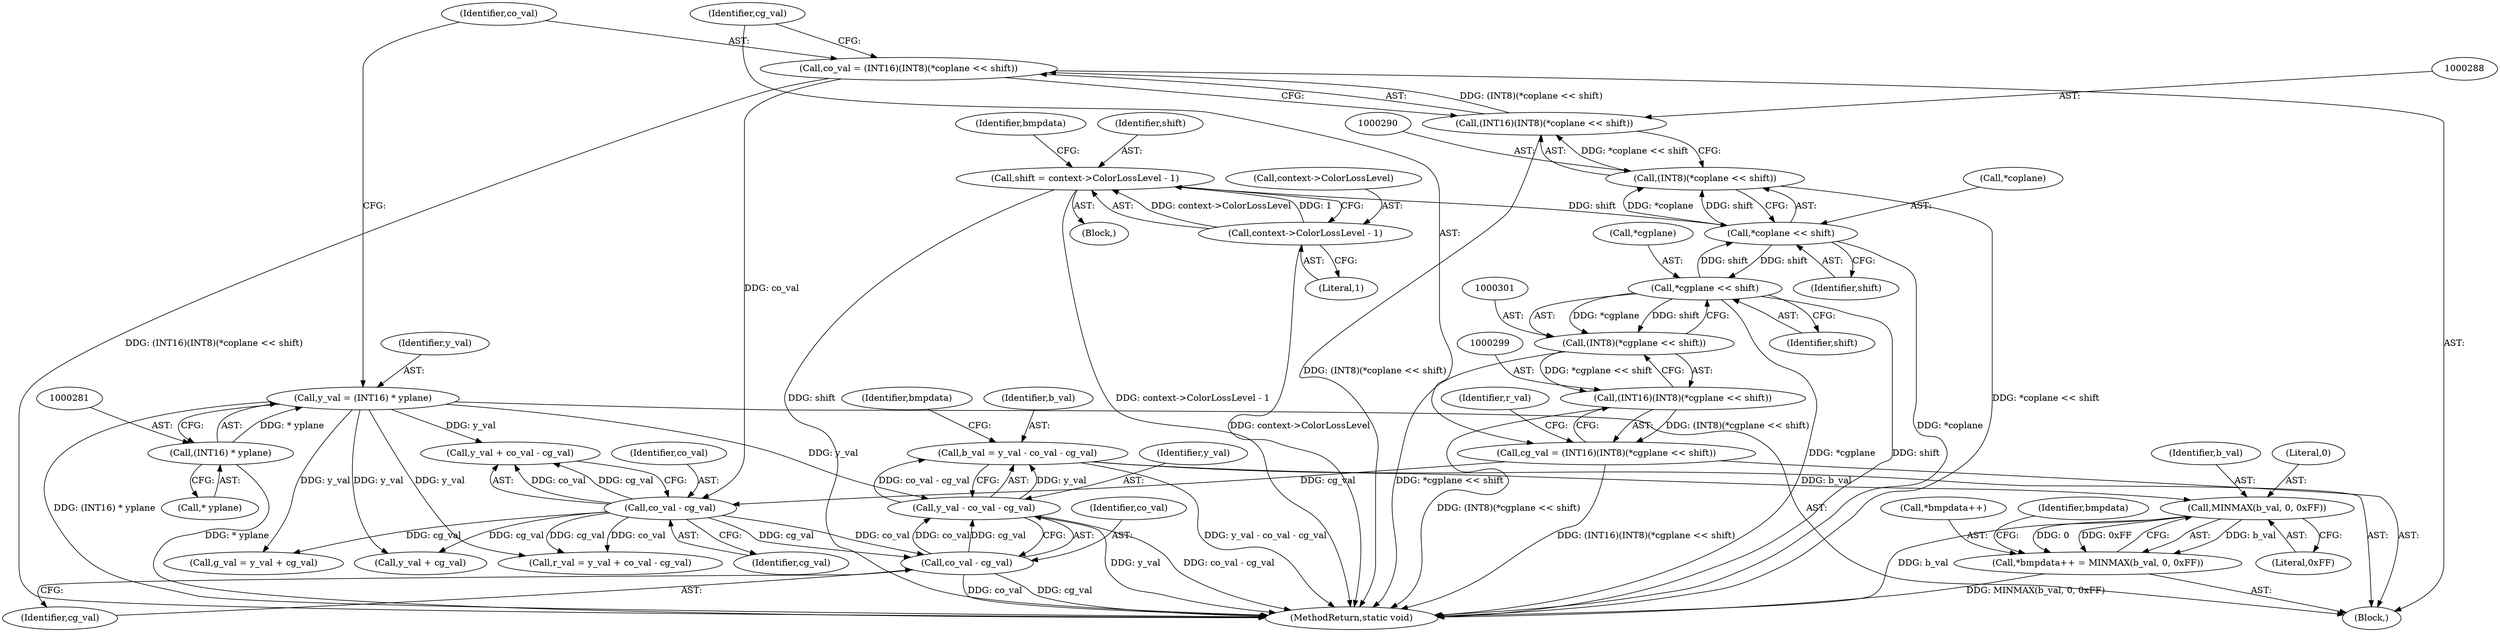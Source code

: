 digraph "1_FreeRDP_d1112c279bd1a327e8e4d0b5f371458bf2579659@integer" {
"1000321" [label="(Call,b_val = y_val - co_val - cg_val)"];
"1000323" [label="(Call,y_val - co_val - cg_val)"];
"1000278" [label="(Call,y_val = (INT16) * yplane)"];
"1000280" [label="(Call,(INT16) * yplane)"];
"1000325" [label="(Call,co_val - cg_val)"];
"1000311" [label="(Call,co_val - cg_val)"];
"1000285" [label="(Call,co_val = (INT16)(INT8)(*coplane << shift))"];
"1000287" [label="(Call,(INT16)(INT8)(*coplane << shift))"];
"1000289" [label="(Call,(INT8)(*coplane << shift))"];
"1000291" [label="(Call,*coplane << shift)"];
"1000302" [label="(Call,*cgplane << shift)"];
"1000122" [label="(Call,shift = context->ColorLossLevel - 1)"];
"1000124" [label="(Call,context->ColorLossLevel - 1)"];
"1000296" [label="(Call,cg_val = (INT16)(INT8)(*cgplane << shift))"];
"1000298" [label="(Call,(INT16)(INT8)(*cgplane << shift))"];
"1000300" [label="(Call,(INT8)(*cgplane << shift))"];
"1000332" [label="(Call,MINMAX(b_val, 0, 0xFF))"];
"1000328" [label="(Call,*bmpdata++ = MINMAX(b_val, 0, 0xFF))"];
"1000325" [label="(Call,co_val - cg_val)"];
"1000298" [label="(Call,(INT16)(INT8)(*cgplane << shift))"];
"1000292" [label="(Call,*coplane)"];
"1000286" [label="(Identifier,co_val)"];
"1000333" [label="(Identifier,b_val)"];
"1000329" [label="(Call,*bmpdata++)"];
"1000279" [label="(Identifier,y_val)"];
"1000123" [label="(Identifier,shift)"];
"1000335" [label="(Literal,0xFF)"];
"1000303" [label="(Call,*cgplane)"];
"1000315" [label="(Call,g_val = y_val + cg_val)"];
"1000125" [label="(Call,context->ColorLossLevel)"];
"1000317" [label="(Call,y_val + cg_val)"];
"1000312" [label="(Identifier,co_val)"];
"1000285" [label="(Call,co_val = (INT16)(INT8)(*coplane << shift))"];
"1000332" [label="(Call,MINMAX(b_val, 0, 0xFF))"];
"1000309" [label="(Call,y_val + co_val - cg_val)"];
"1000322" [label="(Identifier,b_val)"];
"1000311" [label="(Call,co_val - cg_val)"];
"1000326" [label="(Identifier,co_val)"];
"1000289" [label="(Call,(INT8)(*coplane << shift))"];
"1000297" [label="(Identifier,cg_val)"];
"1000308" [label="(Identifier,r_val)"];
"1000296" [label="(Call,cg_val = (INT16)(INT8)(*cgplane << shift))"];
"1000307" [label="(Call,r_val = y_val + co_val - cg_val)"];
"1000305" [label="(Identifier,shift)"];
"1000124" [label="(Call,context->ColorLossLevel - 1)"];
"1000276" [label="(Block,)"];
"1000131" [label="(Identifier,bmpdata)"];
"1000313" [label="(Identifier,cg_val)"];
"1000287" [label="(Call,(INT16)(INT8)(*coplane << shift))"];
"1000282" [label="(Call,* yplane)"];
"1000339" [label="(Identifier,bmpdata)"];
"1000327" [label="(Identifier,cg_val)"];
"1000110" [label="(Block,)"];
"1000302" [label="(Call,*cgplane << shift)"];
"1000382" [label="(MethodReturn,static void)"];
"1000291" [label="(Call,*coplane << shift)"];
"1000334" [label="(Literal,0)"];
"1000331" [label="(Identifier,bmpdata)"];
"1000328" [label="(Call,*bmpdata++ = MINMAX(b_val, 0, 0xFF))"];
"1000294" [label="(Identifier,shift)"];
"1000280" [label="(Call,(INT16) * yplane)"];
"1000122" [label="(Call,shift = context->ColorLossLevel - 1)"];
"1000300" [label="(Call,(INT8)(*cgplane << shift))"];
"1000324" [label="(Identifier,y_val)"];
"1000323" [label="(Call,y_val - co_val - cg_val)"];
"1000321" [label="(Call,b_val = y_val - co_val - cg_val)"];
"1000128" [label="(Literal,1)"];
"1000278" [label="(Call,y_val = (INT16) * yplane)"];
"1000321" -> "1000276"  [label="AST: "];
"1000321" -> "1000323"  [label="CFG: "];
"1000322" -> "1000321"  [label="AST: "];
"1000323" -> "1000321"  [label="AST: "];
"1000331" -> "1000321"  [label="CFG: "];
"1000321" -> "1000382"  [label="DDG: y_val - co_val - cg_val"];
"1000323" -> "1000321"  [label="DDG: y_val"];
"1000323" -> "1000321"  [label="DDG: co_val - cg_val"];
"1000321" -> "1000332"  [label="DDG: b_val"];
"1000323" -> "1000325"  [label="CFG: "];
"1000324" -> "1000323"  [label="AST: "];
"1000325" -> "1000323"  [label="AST: "];
"1000323" -> "1000382"  [label="DDG: y_val"];
"1000323" -> "1000382"  [label="DDG: co_val - cg_val"];
"1000278" -> "1000323"  [label="DDG: y_val"];
"1000325" -> "1000323"  [label="DDG: co_val"];
"1000325" -> "1000323"  [label="DDG: cg_val"];
"1000278" -> "1000276"  [label="AST: "];
"1000278" -> "1000280"  [label="CFG: "];
"1000279" -> "1000278"  [label="AST: "];
"1000280" -> "1000278"  [label="AST: "];
"1000286" -> "1000278"  [label="CFG: "];
"1000278" -> "1000382"  [label="DDG: (INT16) * yplane"];
"1000280" -> "1000278"  [label="DDG: * yplane"];
"1000278" -> "1000307"  [label="DDG: y_val"];
"1000278" -> "1000309"  [label="DDG: y_val"];
"1000278" -> "1000315"  [label="DDG: y_val"];
"1000278" -> "1000317"  [label="DDG: y_val"];
"1000280" -> "1000282"  [label="CFG: "];
"1000281" -> "1000280"  [label="AST: "];
"1000282" -> "1000280"  [label="AST: "];
"1000280" -> "1000382"  [label="DDG: * yplane"];
"1000325" -> "1000327"  [label="CFG: "];
"1000326" -> "1000325"  [label="AST: "];
"1000327" -> "1000325"  [label="AST: "];
"1000325" -> "1000382"  [label="DDG: co_val"];
"1000325" -> "1000382"  [label="DDG: cg_val"];
"1000311" -> "1000325"  [label="DDG: co_val"];
"1000311" -> "1000325"  [label="DDG: cg_val"];
"1000311" -> "1000309"  [label="AST: "];
"1000311" -> "1000313"  [label="CFG: "];
"1000312" -> "1000311"  [label="AST: "];
"1000313" -> "1000311"  [label="AST: "];
"1000309" -> "1000311"  [label="CFG: "];
"1000311" -> "1000307"  [label="DDG: co_val"];
"1000311" -> "1000307"  [label="DDG: cg_val"];
"1000311" -> "1000309"  [label="DDG: co_val"];
"1000311" -> "1000309"  [label="DDG: cg_val"];
"1000285" -> "1000311"  [label="DDG: co_val"];
"1000296" -> "1000311"  [label="DDG: cg_val"];
"1000311" -> "1000315"  [label="DDG: cg_val"];
"1000311" -> "1000317"  [label="DDG: cg_val"];
"1000285" -> "1000276"  [label="AST: "];
"1000285" -> "1000287"  [label="CFG: "];
"1000286" -> "1000285"  [label="AST: "];
"1000287" -> "1000285"  [label="AST: "];
"1000297" -> "1000285"  [label="CFG: "];
"1000285" -> "1000382"  [label="DDG: (INT16)(INT8)(*coplane << shift)"];
"1000287" -> "1000285"  [label="DDG: (INT8)(*coplane << shift)"];
"1000287" -> "1000289"  [label="CFG: "];
"1000288" -> "1000287"  [label="AST: "];
"1000289" -> "1000287"  [label="AST: "];
"1000287" -> "1000382"  [label="DDG: (INT8)(*coplane << shift)"];
"1000289" -> "1000287"  [label="DDG: *coplane << shift"];
"1000289" -> "1000291"  [label="CFG: "];
"1000290" -> "1000289"  [label="AST: "];
"1000291" -> "1000289"  [label="AST: "];
"1000289" -> "1000382"  [label="DDG: *coplane << shift"];
"1000291" -> "1000289"  [label="DDG: *coplane"];
"1000291" -> "1000289"  [label="DDG: shift"];
"1000291" -> "1000294"  [label="CFG: "];
"1000292" -> "1000291"  [label="AST: "];
"1000294" -> "1000291"  [label="AST: "];
"1000291" -> "1000382"  [label="DDG: *coplane"];
"1000302" -> "1000291"  [label="DDG: shift"];
"1000122" -> "1000291"  [label="DDG: shift"];
"1000291" -> "1000302"  [label="DDG: shift"];
"1000302" -> "1000300"  [label="AST: "];
"1000302" -> "1000305"  [label="CFG: "];
"1000303" -> "1000302"  [label="AST: "];
"1000305" -> "1000302"  [label="AST: "];
"1000300" -> "1000302"  [label="CFG: "];
"1000302" -> "1000382"  [label="DDG: *cgplane"];
"1000302" -> "1000382"  [label="DDG: shift"];
"1000302" -> "1000300"  [label="DDG: *cgplane"];
"1000302" -> "1000300"  [label="DDG: shift"];
"1000122" -> "1000110"  [label="AST: "];
"1000122" -> "1000124"  [label="CFG: "];
"1000123" -> "1000122"  [label="AST: "];
"1000124" -> "1000122"  [label="AST: "];
"1000131" -> "1000122"  [label="CFG: "];
"1000122" -> "1000382"  [label="DDG: shift"];
"1000122" -> "1000382"  [label="DDG: context->ColorLossLevel - 1"];
"1000124" -> "1000122"  [label="DDG: context->ColorLossLevel"];
"1000124" -> "1000122"  [label="DDG: 1"];
"1000124" -> "1000128"  [label="CFG: "];
"1000125" -> "1000124"  [label="AST: "];
"1000128" -> "1000124"  [label="AST: "];
"1000124" -> "1000382"  [label="DDG: context->ColorLossLevel"];
"1000296" -> "1000276"  [label="AST: "];
"1000296" -> "1000298"  [label="CFG: "];
"1000297" -> "1000296"  [label="AST: "];
"1000298" -> "1000296"  [label="AST: "];
"1000308" -> "1000296"  [label="CFG: "];
"1000296" -> "1000382"  [label="DDG: (INT16)(INT8)(*cgplane << shift)"];
"1000298" -> "1000296"  [label="DDG: (INT8)(*cgplane << shift)"];
"1000298" -> "1000300"  [label="CFG: "];
"1000299" -> "1000298"  [label="AST: "];
"1000300" -> "1000298"  [label="AST: "];
"1000298" -> "1000382"  [label="DDG: (INT8)(*cgplane << shift)"];
"1000300" -> "1000298"  [label="DDG: *cgplane << shift"];
"1000301" -> "1000300"  [label="AST: "];
"1000300" -> "1000382"  [label="DDG: *cgplane << shift"];
"1000332" -> "1000328"  [label="AST: "];
"1000332" -> "1000335"  [label="CFG: "];
"1000333" -> "1000332"  [label="AST: "];
"1000334" -> "1000332"  [label="AST: "];
"1000335" -> "1000332"  [label="AST: "];
"1000328" -> "1000332"  [label="CFG: "];
"1000332" -> "1000382"  [label="DDG: b_val"];
"1000332" -> "1000328"  [label="DDG: b_val"];
"1000332" -> "1000328"  [label="DDG: 0"];
"1000332" -> "1000328"  [label="DDG: 0xFF"];
"1000328" -> "1000276"  [label="AST: "];
"1000329" -> "1000328"  [label="AST: "];
"1000339" -> "1000328"  [label="CFG: "];
"1000328" -> "1000382"  [label="DDG: MINMAX(b_val, 0, 0xFF)"];
}
